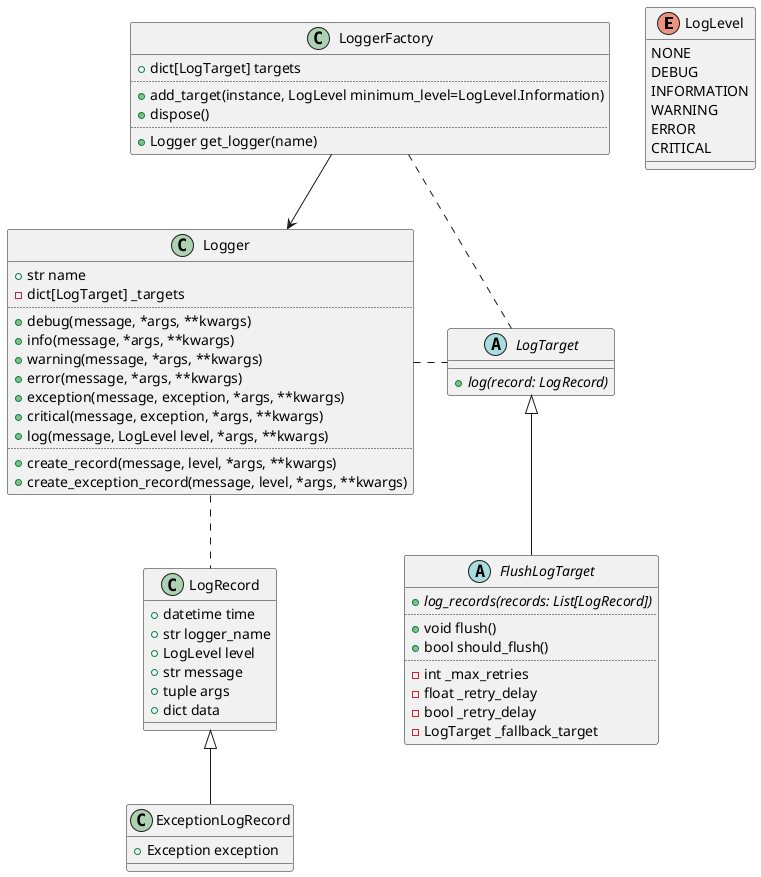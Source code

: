 @startuml classes

enum LogLevel {
  NONE
  DEBUG
  INFORMATION
  WARNING
  ERROR
  CRITICAL
}

class LogRecord {
  +datetime time
  +str logger_name
  +LogLevel level
  +str message
  +tuple args
  +dict data
}

class ExceptionLogRecord {
  +Exception exception
}

LogRecord <|-- ExceptionLogRecord

abstract class LogTarget {
  +{abstract} log(record: LogRecord)
}

abstract class FlushLogTarget {
  +{abstract} log_records(records: List[LogRecord])
  ..
  +void flush()
  +bool should_flush()
  ..
  -int _max_retries
  -float _retry_delay
  -bool _retry_delay
  -LogTarget _fallback_target
}

LogTarget <|-down- FlushLogTarget

class Logger {
  +str name
  -dict[LogTarget] _targets
  ..
  +debug(message, *args, **kwargs)
  +info(message, *args, **kwargs)
  +warning(message, *args, **kwargs)
  +error(message, *args, **kwargs)
  +exception(message, exception, *args, **kwargs)
  +critical(message, exception, *args, **kwargs)
  +log(message, LogLevel level, *args, **kwargs)
  ..
  +create_record(message, level, *args, **kwargs)
  +create_exception_record(message, level, *args, **kwargs)
}

class LoggerFactory {
  +dict[LogTarget] targets
  ..
  +add_target(instance, LogLevel minimum_level=LogLevel.Information)
  +dispose()
  ..
  +Logger get_logger(name)
}

LoggerFactory -down-> Logger
LoggerFactory .. LogTarget
Logger .. LogRecord
Logger . LogTarget

@enduml